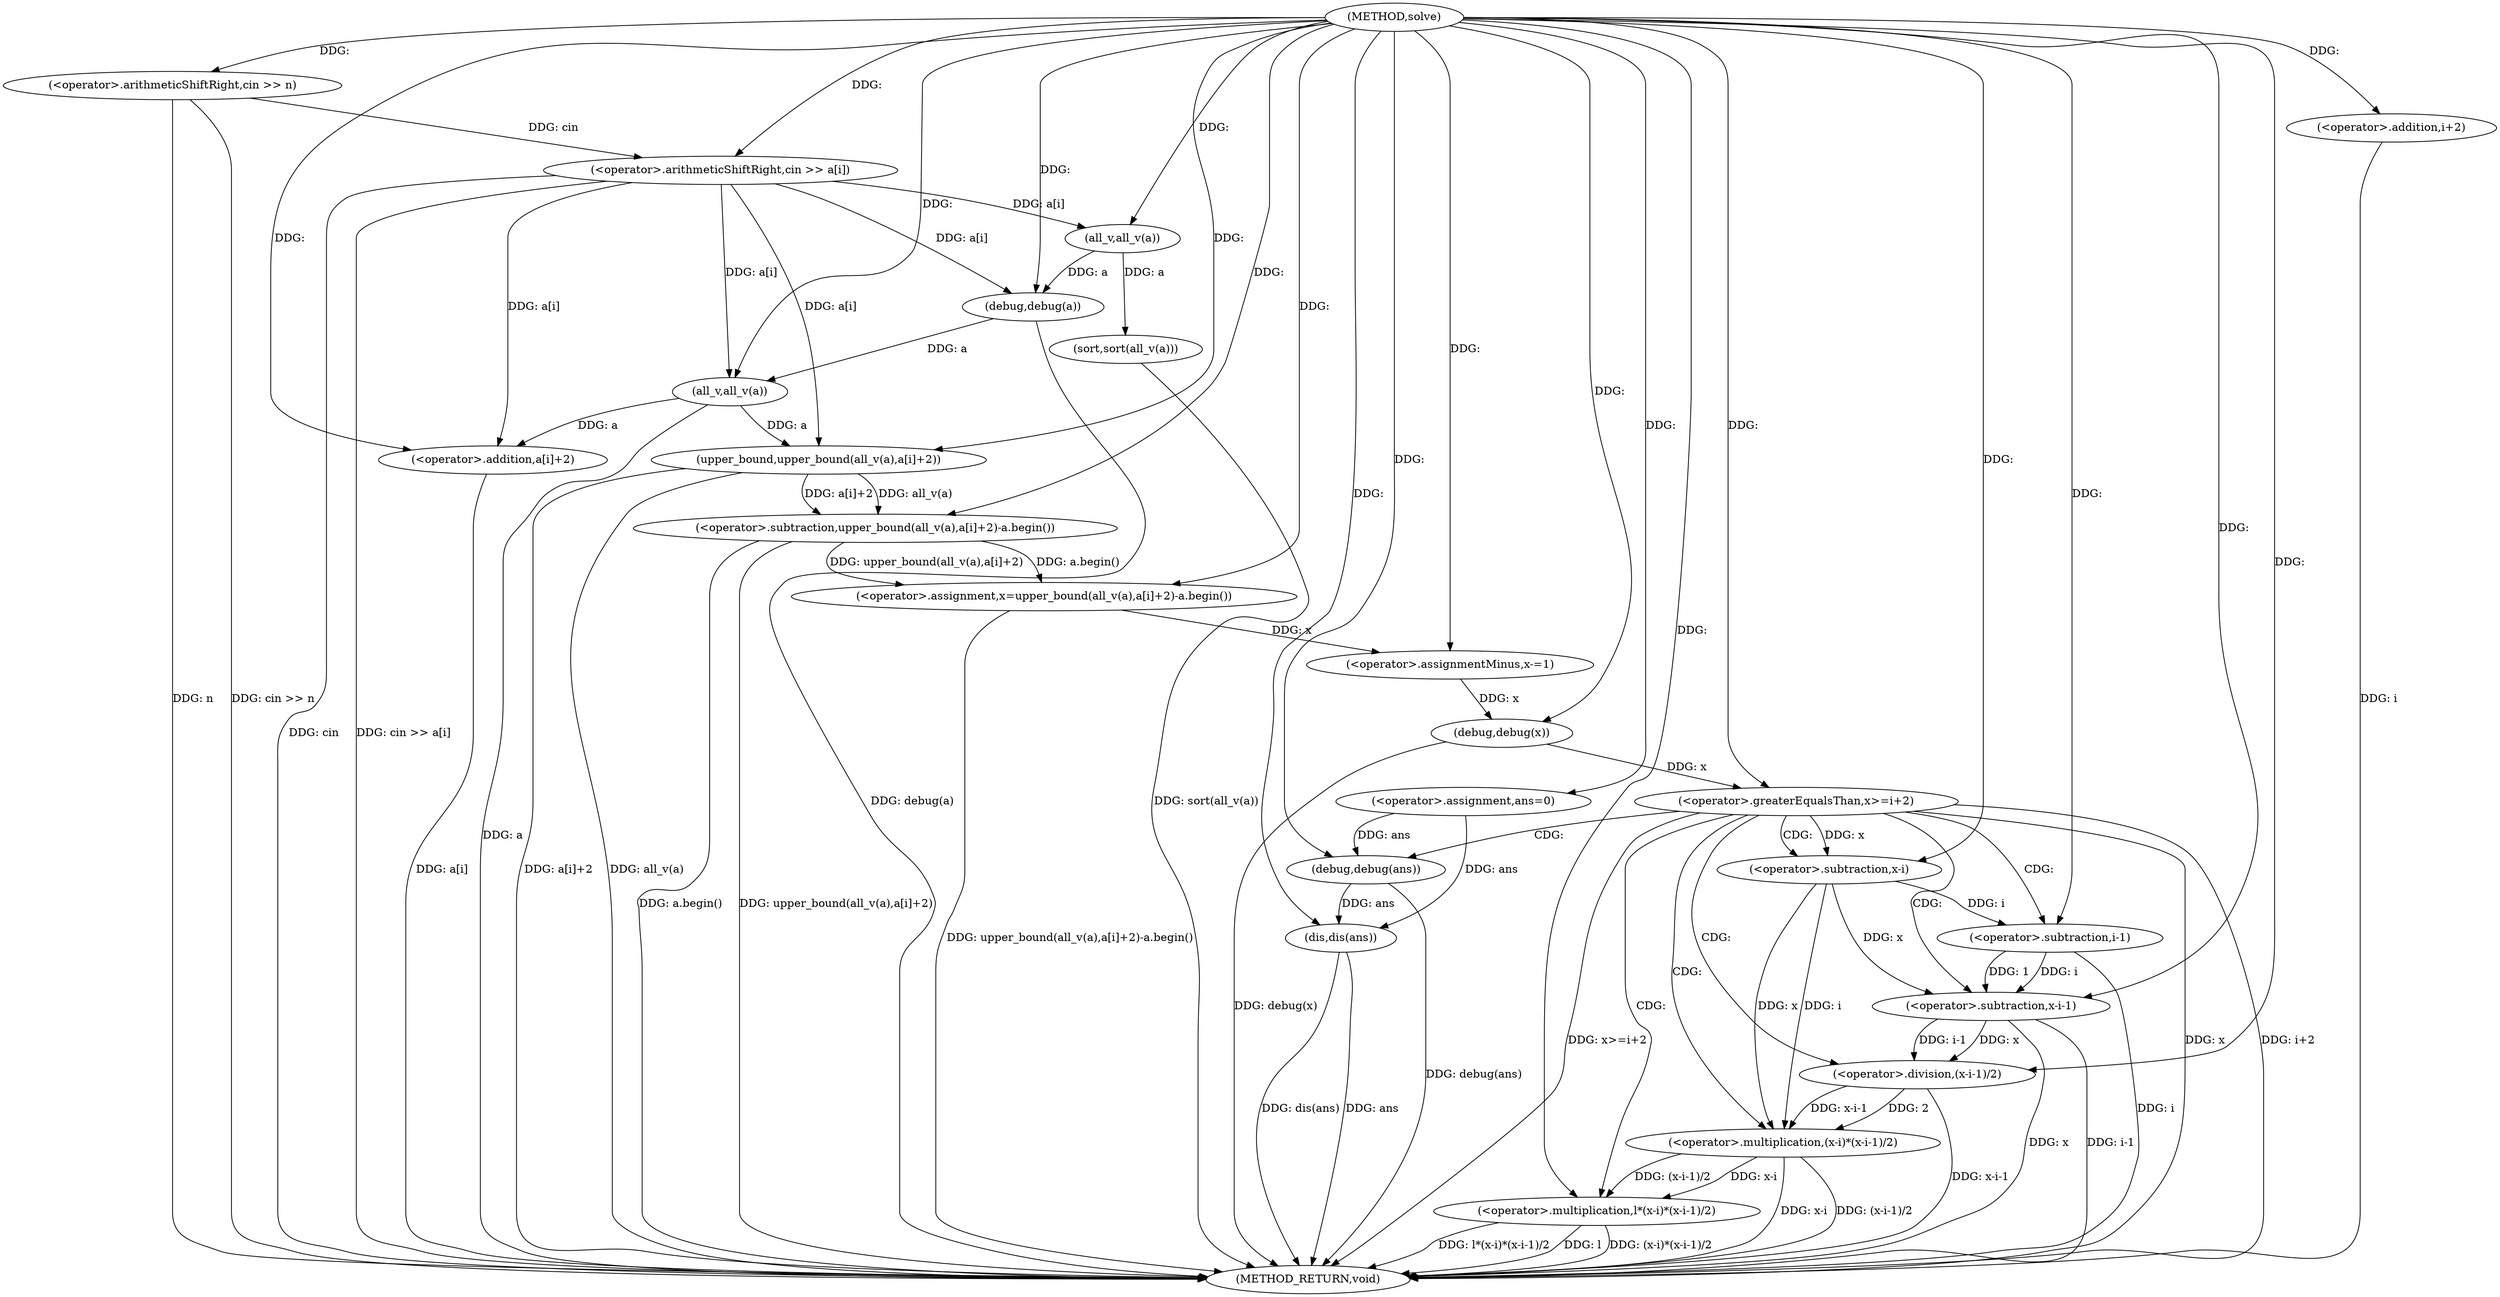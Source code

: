 digraph "solve" {  
"1000214" [label = "(METHOD,solve)" ]
"1000278" [label = "(METHOD_RETURN,void)" ]
"1000217" [label = "(<operator>.arithmeticShiftRight,cin >> n)" ]
"1000221" [label = "(<operator>.arithmeticShiftRight,cin >> a[i])" ]
"1000226" [label = "(sort,sort(all_v(a)))" ]
"1000229" [label = "(debug,debug(a))" ]
"1000232" [label = "(<operator>.assignment,ans=0)" ]
"1000276" [label = "(dis,dis(ans))" ]
"1000237" [label = "(<operator>.assignment,x=upper_bound(all_v(a),a[i]+2)-a.begin())" ]
"1000249" [label = "(<operator>.assignmentMinus,x-=1)" ]
"1000252" [label = "(debug,debug(x))" ]
"1000227" [label = "(all_v,all_v(a))" ]
"1000255" [label = "(<operator>.greaterEqualsThan,x>=i+2)" ]
"1000239" [label = "(<operator>.subtraction,upper_bound(all_v(a),a[i]+2)-a.begin())" ]
"1000261" [label = "(<operator>.multiplication,l*(x-i)*(x-i-1)/2)" ]
"1000274" [label = "(debug,debug(ans))" ]
"1000240" [label = "(upper_bound,upper_bound(all_v(a),a[i]+2))" ]
"1000257" [label = "(<operator>.addition,i+2)" ]
"1000241" [label = "(all_v,all_v(a))" ]
"1000243" [label = "(<operator>.addition,a[i]+2)" ]
"1000263" [label = "(<operator>.multiplication,(x-i)*(x-i-1)/2)" ]
"1000264" [label = "(<operator>.subtraction,x-i)" ]
"1000267" [label = "(<operator>.division,(x-i-1)/2)" ]
"1000268" [label = "(<operator>.subtraction,x-i-1)" ]
"1000270" [label = "(<operator>.subtraction,i-1)" ]
  "1000217" -> "1000278"  [ label = "DDG: n"] 
  "1000217" -> "1000278"  [ label = "DDG: cin >> n"] 
  "1000221" -> "1000278"  [ label = "DDG: cin"] 
  "1000221" -> "1000278"  [ label = "DDG: cin >> a[i]"] 
  "1000226" -> "1000278"  [ label = "DDG: sort(all_v(a))"] 
  "1000229" -> "1000278"  [ label = "DDG: debug(a)"] 
  "1000241" -> "1000278"  [ label = "DDG: a"] 
  "1000240" -> "1000278"  [ label = "DDG: all_v(a)"] 
  "1000243" -> "1000278"  [ label = "DDG: a[i]"] 
  "1000240" -> "1000278"  [ label = "DDG: a[i]+2"] 
  "1000239" -> "1000278"  [ label = "DDG: upper_bound(all_v(a),a[i]+2)"] 
  "1000239" -> "1000278"  [ label = "DDG: a.begin()"] 
  "1000237" -> "1000278"  [ label = "DDG: upper_bound(all_v(a),a[i]+2)-a.begin()"] 
  "1000252" -> "1000278"  [ label = "DDG: debug(x)"] 
  "1000255" -> "1000278"  [ label = "DDG: x"] 
  "1000257" -> "1000278"  [ label = "DDG: i"] 
  "1000255" -> "1000278"  [ label = "DDG: i+2"] 
  "1000255" -> "1000278"  [ label = "DDG: x>=i+2"] 
  "1000263" -> "1000278"  [ label = "DDG: x-i"] 
  "1000268" -> "1000278"  [ label = "DDG: x"] 
  "1000270" -> "1000278"  [ label = "DDG: i"] 
  "1000268" -> "1000278"  [ label = "DDG: i-1"] 
  "1000267" -> "1000278"  [ label = "DDG: x-i-1"] 
  "1000263" -> "1000278"  [ label = "DDG: (x-i-1)/2"] 
  "1000261" -> "1000278"  [ label = "DDG: (x-i)*(x-i-1)/2"] 
  "1000261" -> "1000278"  [ label = "DDG: l*(x-i)*(x-i-1)/2"] 
  "1000274" -> "1000278"  [ label = "DDG: debug(ans)"] 
  "1000276" -> "1000278"  [ label = "DDG: ans"] 
  "1000276" -> "1000278"  [ label = "DDG: dis(ans)"] 
  "1000261" -> "1000278"  [ label = "DDG: l"] 
  "1000214" -> "1000232"  [ label = "DDG: "] 
  "1000214" -> "1000217"  [ label = "DDG: "] 
  "1000217" -> "1000221"  [ label = "DDG: cin"] 
  "1000214" -> "1000221"  [ label = "DDG: "] 
  "1000227" -> "1000226"  [ label = "DDG: a"] 
  "1000221" -> "1000229"  [ label = "DDG: a[i]"] 
  "1000227" -> "1000229"  [ label = "DDG: a"] 
  "1000214" -> "1000229"  [ label = "DDG: "] 
  "1000239" -> "1000237"  [ label = "DDG: a.begin()"] 
  "1000239" -> "1000237"  [ label = "DDG: upper_bound(all_v(a),a[i]+2)"] 
  "1000214" -> "1000249"  [ label = "DDG: "] 
  "1000232" -> "1000276"  [ label = "DDG: ans"] 
  "1000274" -> "1000276"  [ label = "DDG: ans"] 
  "1000214" -> "1000276"  [ label = "DDG: "] 
  "1000221" -> "1000227"  [ label = "DDG: a[i]"] 
  "1000214" -> "1000227"  [ label = "DDG: "] 
  "1000214" -> "1000237"  [ label = "DDG: "] 
  "1000237" -> "1000249"  [ label = "DDG: x"] 
  "1000249" -> "1000252"  [ label = "DDG: x"] 
  "1000214" -> "1000252"  [ label = "DDG: "] 
  "1000240" -> "1000239"  [ label = "DDG: a[i]+2"] 
  "1000240" -> "1000239"  [ label = "DDG: all_v(a)"] 
  "1000214" -> "1000239"  [ label = "DDG: "] 
  "1000252" -> "1000255"  [ label = "DDG: x"] 
  "1000214" -> "1000255"  [ label = "DDG: "] 
  "1000241" -> "1000240"  [ label = "DDG: a"] 
  "1000214" -> "1000240"  [ label = "DDG: "] 
  "1000221" -> "1000240"  [ label = "DDG: a[i]"] 
  "1000214" -> "1000257"  [ label = "DDG: "] 
  "1000214" -> "1000261"  [ label = "DDG: "] 
  "1000263" -> "1000261"  [ label = "DDG: (x-i-1)/2"] 
  "1000263" -> "1000261"  [ label = "DDG: x-i"] 
  "1000232" -> "1000274"  [ label = "DDG: ans"] 
  "1000214" -> "1000274"  [ label = "DDG: "] 
  "1000221" -> "1000241"  [ label = "DDG: a[i]"] 
  "1000229" -> "1000241"  [ label = "DDG: a"] 
  "1000214" -> "1000241"  [ label = "DDG: "] 
  "1000221" -> "1000243"  [ label = "DDG: a[i]"] 
  "1000241" -> "1000243"  [ label = "DDG: a"] 
  "1000214" -> "1000243"  [ label = "DDG: "] 
  "1000264" -> "1000263"  [ label = "DDG: x"] 
  "1000264" -> "1000263"  [ label = "DDG: i"] 
  "1000267" -> "1000263"  [ label = "DDG: 2"] 
  "1000267" -> "1000263"  [ label = "DDG: x-i-1"] 
  "1000255" -> "1000264"  [ label = "DDG: x"] 
  "1000214" -> "1000264"  [ label = "DDG: "] 
  "1000268" -> "1000267"  [ label = "DDG: x"] 
  "1000268" -> "1000267"  [ label = "DDG: i-1"] 
  "1000214" -> "1000267"  [ label = "DDG: "] 
  "1000264" -> "1000268"  [ label = "DDG: x"] 
  "1000214" -> "1000268"  [ label = "DDG: "] 
  "1000270" -> "1000268"  [ label = "DDG: i"] 
  "1000270" -> "1000268"  [ label = "DDG: 1"] 
  "1000264" -> "1000270"  [ label = "DDG: i"] 
  "1000214" -> "1000270"  [ label = "DDG: "] 
  "1000255" -> "1000264"  [ label = "CDG: "] 
  "1000255" -> "1000263"  [ label = "CDG: "] 
  "1000255" -> "1000261"  [ label = "CDG: "] 
  "1000255" -> "1000270"  [ label = "CDG: "] 
  "1000255" -> "1000274"  [ label = "CDG: "] 
  "1000255" -> "1000267"  [ label = "CDG: "] 
  "1000255" -> "1000268"  [ label = "CDG: "] 
}
